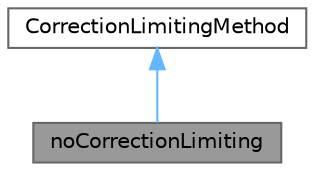 digraph "noCorrectionLimiting"
{
 // LATEX_PDF_SIZE
  bgcolor="transparent";
  edge [fontname=Helvetica,fontsize=10,labelfontname=Helvetica,labelfontsize=10];
  node [fontname=Helvetica,fontsize=10,shape=box,height=0.2,width=0.4];
  Node1 [id="Node000001",label="noCorrectionLimiting",height=0.2,width=0.4,color="gray40", fillcolor="grey60", style="filled", fontcolor="black",tooltip="Place holder for the 'none' option."];
  Node2 -> Node1 [id="edge1_Node000001_Node000002",dir="back",color="steelblue1",style="solid",tooltip=" "];
  Node2 [id="Node000002",label="CorrectionLimitingMethod",height=0.2,width=0.4,color="gray40", fillcolor="white", style="filled",URL="$classFoam_1_1CorrectionLimitingMethod.html",tooltip="Base class for correction limiting methods."];
}
